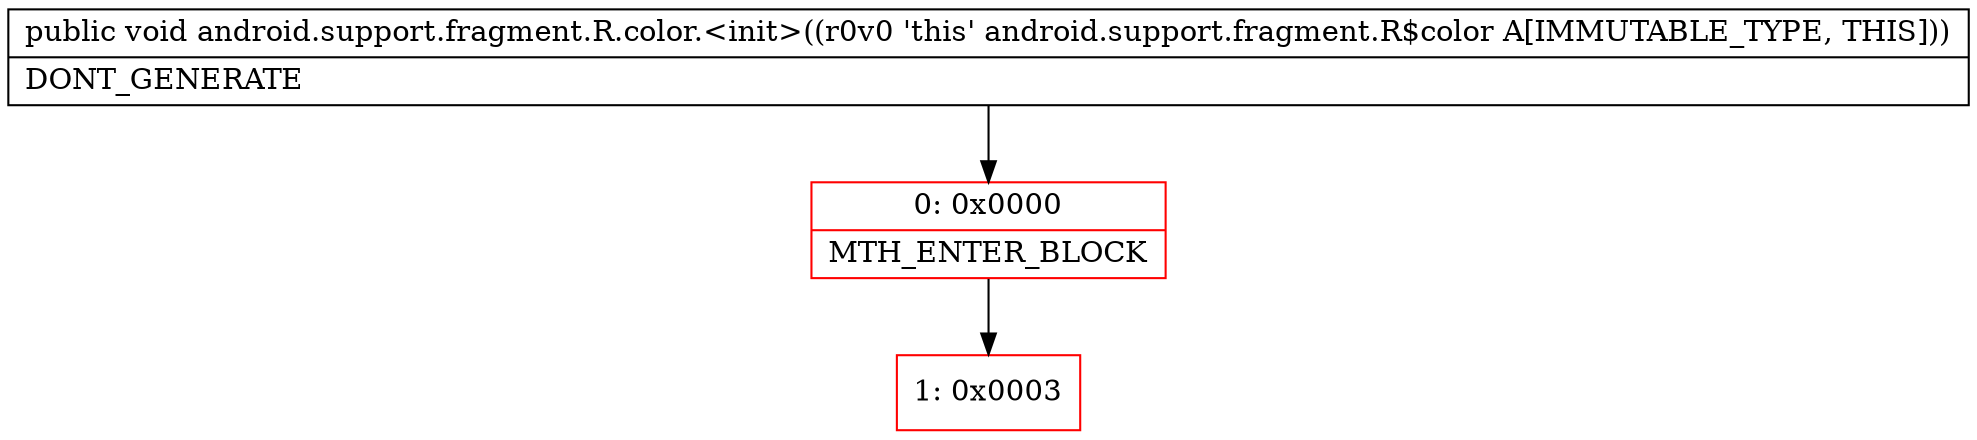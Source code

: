 digraph "CFG forandroid.support.fragment.R.color.\<init\>()V" {
subgraph cluster_Region_1786740510 {
label = "R(0)";
node [shape=record,color=blue];
}
Node_0 [shape=record,color=red,label="{0\:\ 0x0000|MTH_ENTER_BLOCK\l}"];
Node_1 [shape=record,color=red,label="{1\:\ 0x0003}"];
MethodNode[shape=record,label="{public void android.support.fragment.R.color.\<init\>((r0v0 'this' android.support.fragment.R$color A[IMMUTABLE_TYPE, THIS]))  | DONT_GENERATE\l}"];
MethodNode -> Node_0;
Node_0 -> Node_1;
}

